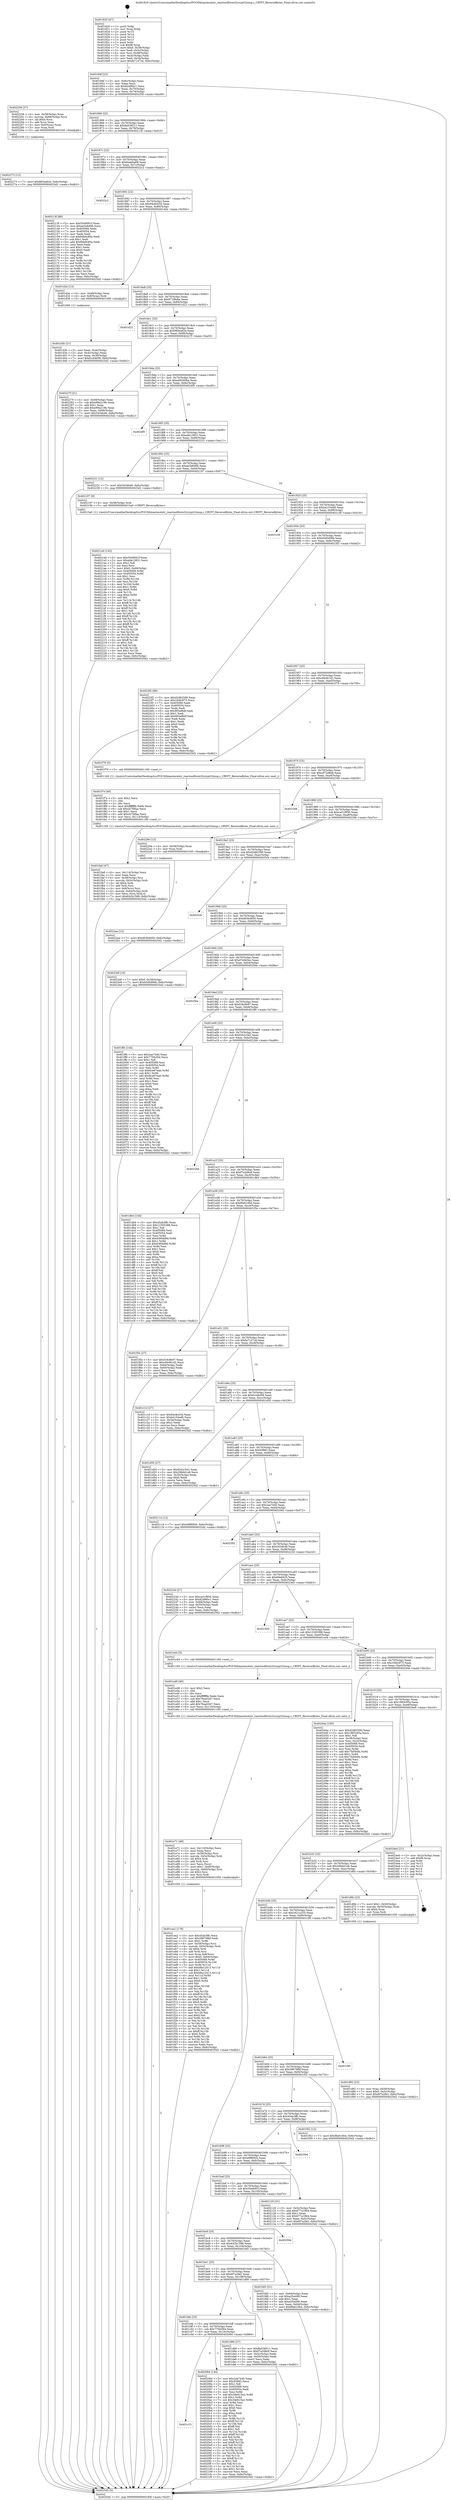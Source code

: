digraph "0x401820" {
  label = "0x401820 (/mnt/c/Users/mathe/Desktop/tcc/POCII/binaries/extr_reactosdllwin32crypt32msg.c_CRYPT_ReverseBytes_Final-ollvm.out::main(0))"
  labelloc = "t"
  node[shape=record]

  Entry [label="",width=0.3,height=0.3,shape=circle,fillcolor=black,style=filled]
  "0x40184f" [label="{
     0x40184f [23]\l
     | [instrs]\l
     &nbsp;&nbsp;0x40184f \<+3\>: mov -0x6c(%rbp),%eax\l
     &nbsp;&nbsp;0x401852 \<+2\>: mov %eax,%ecx\l
     &nbsp;&nbsp;0x401854 \<+6\>: sub $0x824f60c1,%ecx\l
     &nbsp;&nbsp;0x40185a \<+3\>: mov %eax,-0x70(%rbp)\l
     &nbsp;&nbsp;0x40185d \<+3\>: mov %ecx,-0x74(%rbp)\l
     &nbsp;&nbsp;0x401860 \<+6\>: je 0000000000402258 \<main+0xa38\>\l
  }"]
  "0x402258" [label="{
     0x402258 [27]\l
     | [instrs]\l
     &nbsp;&nbsp;0x402258 \<+4\>: mov -0x58(%rbp),%rax\l
     &nbsp;&nbsp;0x40225c \<+4\>: movslq -0x68(%rbp),%rcx\l
     &nbsp;&nbsp;0x402260 \<+4\>: shl $0x4,%rcx\l
     &nbsp;&nbsp;0x402264 \<+3\>: add %rcx,%rax\l
     &nbsp;&nbsp;0x402267 \<+4\>: mov 0x8(%rax),%rax\l
     &nbsp;&nbsp;0x40226b \<+3\>: mov %rax,%rdi\l
     &nbsp;&nbsp;0x40226e \<+5\>: call 0000000000401030 \<free@plt\>\l
     | [calls]\l
     &nbsp;&nbsp;0x401030 \{1\} (unknown)\l
  }"]
  "0x401866" [label="{
     0x401866 [22]\l
     | [instrs]\l
     &nbsp;&nbsp;0x401866 \<+5\>: jmp 000000000040186b \<main+0x4b\>\l
     &nbsp;&nbsp;0x40186b \<+3\>: mov -0x70(%rbp),%eax\l
     &nbsp;&nbsp;0x40186e \<+5\>: sub $0x8a538511,%eax\l
     &nbsp;&nbsp;0x401873 \<+3\>: mov %eax,-0x78(%rbp)\l
     &nbsp;&nbsp;0x401876 \<+6\>: je 000000000040213f \<main+0x91f\>\l
  }"]
  Exit [label="",width=0.3,height=0.3,shape=circle,fillcolor=black,style=filled,peripheries=2]
  "0x40213f" [label="{
     0x40213f [88]\l
     | [instrs]\l
     &nbsp;&nbsp;0x40213f \<+5\>: mov $0x55e8091f,%eax\l
     &nbsp;&nbsp;0x402144 \<+5\>: mov $0xae3e8466,%ecx\l
     &nbsp;&nbsp;0x402149 \<+7\>: mov 0x405068,%edx\l
     &nbsp;&nbsp;0x402150 \<+7\>: mov 0x405054,%esi\l
     &nbsp;&nbsp;0x402157 \<+2\>: mov %edx,%edi\l
     &nbsp;&nbsp;0x402159 \<+6\>: sub $0x84b9c80a,%edi\l
     &nbsp;&nbsp;0x40215f \<+3\>: sub $0x1,%edi\l
     &nbsp;&nbsp;0x402162 \<+6\>: add $0x84b9c80a,%edi\l
     &nbsp;&nbsp;0x402168 \<+3\>: imul %edi,%edx\l
     &nbsp;&nbsp;0x40216b \<+3\>: and $0x1,%edx\l
     &nbsp;&nbsp;0x40216e \<+3\>: cmp $0x0,%edx\l
     &nbsp;&nbsp;0x402171 \<+4\>: sete %r8b\l
     &nbsp;&nbsp;0x402175 \<+3\>: cmp $0xa,%esi\l
     &nbsp;&nbsp;0x402178 \<+4\>: setl %r9b\l
     &nbsp;&nbsp;0x40217c \<+3\>: mov %r8b,%r10b\l
     &nbsp;&nbsp;0x40217f \<+3\>: and %r9b,%r10b\l
     &nbsp;&nbsp;0x402182 \<+3\>: xor %r9b,%r8b\l
     &nbsp;&nbsp;0x402185 \<+3\>: or %r8b,%r10b\l
     &nbsp;&nbsp;0x402188 \<+4\>: test $0x1,%r10b\l
     &nbsp;&nbsp;0x40218c \<+3\>: cmovne %ecx,%eax\l
     &nbsp;&nbsp;0x40218f \<+3\>: mov %eax,-0x6c(%rbp)\l
     &nbsp;&nbsp;0x402192 \<+5\>: jmp 00000000004025d2 \<main+0xdb2\>\l
  }"]
  "0x40187c" [label="{
     0x40187c [22]\l
     | [instrs]\l
     &nbsp;&nbsp;0x40187c \<+5\>: jmp 0000000000401881 \<main+0x61\>\l
     &nbsp;&nbsp;0x401881 \<+3\>: mov -0x70(%rbp),%eax\l
     &nbsp;&nbsp;0x401884 \<+5\>: sub $0x8aabba68,%eax\l
     &nbsp;&nbsp;0x401889 \<+3\>: mov %eax,-0x7c(%rbp)\l
     &nbsp;&nbsp;0x40188c \<+6\>: je 00000000004022c2 \<main+0xaa2\>\l
  }"]
  "0x4022aa" [label="{
     0x4022aa [12]\l
     | [instrs]\l
     &nbsp;&nbsp;0x4022aa \<+7\>: movl $0xd63b4650,-0x6c(%rbp)\l
     &nbsp;&nbsp;0x4022b1 \<+5\>: jmp 00000000004025d2 \<main+0xdb2\>\l
  }"]
  "0x4022c2" [label="{
     0x4022c2\l
  }", style=dashed]
  "0x401892" [label="{
     0x401892 [22]\l
     | [instrs]\l
     &nbsp;&nbsp;0x401892 \<+5\>: jmp 0000000000401897 \<main+0x77\>\l
     &nbsp;&nbsp;0x401897 \<+3\>: mov -0x70(%rbp),%eax\l
     &nbsp;&nbsp;0x40189a \<+5\>: sub $0x94c8c034,%eax\l
     &nbsp;&nbsp;0x40189f \<+3\>: mov %eax,-0x80(%rbp)\l
     &nbsp;&nbsp;0x4018a2 \<+6\>: je 0000000000401d2e \<main+0x50e\>\l
  }"]
  "0x402273" [label="{
     0x402273 [12]\l
     | [instrs]\l
     &nbsp;&nbsp;0x402273 \<+7\>: movl $0x983ea62e,-0x6c(%rbp)\l
     &nbsp;&nbsp;0x40227a \<+5\>: jmp 00000000004025d2 \<main+0xdb2\>\l
  }"]
  "0x401d2e" [label="{
     0x401d2e [13]\l
     | [instrs]\l
     &nbsp;&nbsp;0x401d2e \<+4\>: mov -0x48(%rbp),%rax\l
     &nbsp;&nbsp;0x401d32 \<+4\>: mov 0x8(%rax),%rdi\l
     &nbsp;&nbsp;0x401d36 \<+5\>: call 0000000000401060 \<atoi@plt\>\l
     | [calls]\l
     &nbsp;&nbsp;0x401060 \{1\} (unknown)\l
  }"]
  "0x4018a8" [label="{
     0x4018a8 [25]\l
     | [instrs]\l
     &nbsp;&nbsp;0x4018a8 \<+5\>: jmp 00000000004018ad \<main+0x8d\>\l
     &nbsp;&nbsp;0x4018ad \<+3\>: mov -0x70(%rbp),%eax\l
     &nbsp;&nbsp;0x4018b0 \<+5\>: sub $0x971f8eba,%eax\l
     &nbsp;&nbsp;0x4018b5 \<+6\>: mov %eax,-0x84(%rbp)\l
     &nbsp;&nbsp;0x4018bb \<+6\>: je 0000000000401d22 \<main+0x502\>\l
  }"]
  "0x4021a0" [label="{
     0x4021a0 [145]\l
     | [instrs]\l
     &nbsp;&nbsp;0x4021a0 \<+5\>: mov $0x55e8091f,%eax\l
     &nbsp;&nbsp;0x4021a5 \<+5\>: mov $0xa9a13831,%ecx\l
     &nbsp;&nbsp;0x4021aa \<+2\>: mov $0x1,%dl\l
     &nbsp;&nbsp;0x4021ac \<+2\>: xor %esi,%esi\l
     &nbsp;&nbsp;0x4021ae \<+7\>: movl $0x0,-0x68(%rbp)\l
     &nbsp;&nbsp;0x4021b5 \<+8\>: mov 0x405068,%r8d\l
     &nbsp;&nbsp;0x4021bd \<+8\>: mov 0x405054,%r9d\l
     &nbsp;&nbsp;0x4021c5 \<+3\>: sub $0x1,%esi\l
     &nbsp;&nbsp;0x4021c8 \<+3\>: mov %r8d,%r10d\l
     &nbsp;&nbsp;0x4021cb \<+3\>: add %esi,%r10d\l
     &nbsp;&nbsp;0x4021ce \<+4\>: imul %r10d,%r8d\l
     &nbsp;&nbsp;0x4021d2 \<+4\>: and $0x1,%r8d\l
     &nbsp;&nbsp;0x4021d6 \<+4\>: cmp $0x0,%r8d\l
     &nbsp;&nbsp;0x4021da \<+4\>: sete %r11b\l
     &nbsp;&nbsp;0x4021de \<+4\>: cmp $0xa,%r9d\l
     &nbsp;&nbsp;0x4021e2 \<+3\>: setl %bl\l
     &nbsp;&nbsp;0x4021e5 \<+3\>: mov %r11b,%r14b\l
     &nbsp;&nbsp;0x4021e8 \<+4\>: xor $0xff,%r14b\l
     &nbsp;&nbsp;0x4021ec \<+3\>: mov %bl,%r15b\l
     &nbsp;&nbsp;0x4021ef \<+4\>: xor $0xff,%r15b\l
     &nbsp;&nbsp;0x4021f3 \<+3\>: xor $0x1,%dl\l
     &nbsp;&nbsp;0x4021f6 \<+3\>: mov %r14b,%r12b\l
     &nbsp;&nbsp;0x4021f9 \<+4\>: and $0xff,%r12b\l
     &nbsp;&nbsp;0x4021fd \<+3\>: and %dl,%r11b\l
     &nbsp;&nbsp;0x402200 \<+3\>: mov %r15b,%r13b\l
     &nbsp;&nbsp;0x402203 \<+4\>: and $0xff,%r13b\l
     &nbsp;&nbsp;0x402207 \<+2\>: and %dl,%bl\l
     &nbsp;&nbsp;0x402209 \<+3\>: or %r11b,%r12b\l
     &nbsp;&nbsp;0x40220c \<+3\>: or %bl,%r13b\l
     &nbsp;&nbsp;0x40220f \<+3\>: xor %r13b,%r12b\l
     &nbsp;&nbsp;0x402212 \<+3\>: or %r15b,%r14b\l
     &nbsp;&nbsp;0x402215 \<+4\>: xor $0xff,%r14b\l
     &nbsp;&nbsp;0x402219 \<+3\>: or $0x1,%dl\l
     &nbsp;&nbsp;0x40221c \<+3\>: and %dl,%r14b\l
     &nbsp;&nbsp;0x40221f \<+3\>: or %r14b,%r12b\l
     &nbsp;&nbsp;0x402222 \<+4\>: test $0x1,%r12b\l
     &nbsp;&nbsp;0x402226 \<+3\>: cmovne %ecx,%eax\l
     &nbsp;&nbsp;0x402229 \<+3\>: mov %eax,-0x6c(%rbp)\l
     &nbsp;&nbsp;0x40222c \<+5\>: jmp 00000000004025d2 \<main+0xdb2\>\l
  }"]
  "0x401d22" [label="{
     0x401d22\l
  }", style=dashed]
  "0x4018c1" [label="{
     0x4018c1 [25]\l
     | [instrs]\l
     &nbsp;&nbsp;0x4018c1 \<+5\>: jmp 00000000004018c6 \<main+0xa6\>\l
     &nbsp;&nbsp;0x4018c6 \<+3\>: mov -0x70(%rbp),%eax\l
     &nbsp;&nbsp;0x4018c9 \<+5\>: sub $0x983ea62e,%eax\l
     &nbsp;&nbsp;0x4018ce \<+6\>: mov %eax,-0x88(%rbp)\l
     &nbsp;&nbsp;0x4018d4 \<+6\>: je 000000000040227f \<main+0xa5f\>\l
  }"]
  "0x401c13" [label="{
     0x401c13\l
  }", style=dashed]
  "0x40227f" [label="{
     0x40227f [31]\l
     | [instrs]\l
     &nbsp;&nbsp;0x40227f \<+3\>: mov -0x68(%rbp),%eax\l
     &nbsp;&nbsp;0x402282 \<+5\>: sub $0xe99a219b,%eax\l
     &nbsp;&nbsp;0x402287 \<+3\>: add $0x1,%eax\l
     &nbsp;&nbsp;0x40228a \<+5\>: add $0xe99a219b,%eax\l
     &nbsp;&nbsp;0x40228f \<+3\>: mov %eax,-0x68(%rbp)\l
     &nbsp;&nbsp;0x402292 \<+7\>: movl $0x5434b46,-0x6c(%rbp)\l
     &nbsp;&nbsp;0x402299 \<+5\>: jmp 00000000004025d2 \<main+0xdb2\>\l
  }"]
  "0x4018da" [label="{
     0x4018da [25]\l
     | [instrs]\l
     &nbsp;&nbsp;0x4018da \<+5\>: jmp 00000000004018df \<main+0xbf\>\l
     &nbsp;&nbsp;0x4018df \<+3\>: mov -0x70(%rbp),%eax\l
     &nbsp;&nbsp;0x4018e2 \<+5\>: sub $0xa69260ba,%eax\l
     &nbsp;&nbsp;0x4018e7 \<+6\>: mov %eax,-0x8c(%rbp)\l
     &nbsp;&nbsp;0x4018ed \<+6\>: je 00000000004024f5 \<main+0xcd5\>\l
  }"]
  "0x402084" [label="{
     0x402084 [144]\l
     | [instrs]\l
     &nbsp;&nbsp;0x402084 \<+5\>: mov $0x2ae7440,%eax\l
     &nbsp;&nbsp;0x402089 \<+5\>: mov $0x93883,%ecx\l
     &nbsp;&nbsp;0x40208e \<+2\>: mov $0x1,%dl\l
     &nbsp;&nbsp;0x402090 \<+7\>: mov 0x405068,%esi\l
     &nbsp;&nbsp;0x402097 \<+7\>: mov 0x405054,%edi\l
     &nbsp;&nbsp;0x40209e \<+3\>: mov %esi,%r8d\l
     &nbsp;&nbsp;0x4020a1 \<+7\>: add $0x34e615a2,%r8d\l
     &nbsp;&nbsp;0x4020a8 \<+4\>: sub $0x1,%r8d\l
     &nbsp;&nbsp;0x4020ac \<+7\>: sub $0x34e615a2,%r8d\l
     &nbsp;&nbsp;0x4020b3 \<+4\>: imul %r8d,%esi\l
     &nbsp;&nbsp;0x4020b7 \<+3\>: and $0x1,%esi\l
     &nbsp;&nbsp;0x4020ba \<+3\>: cmp $0x0,%esi\l
     &nbsp;&nbsp;0x4020bd \<+4\>: sete %r9b\l
     &nbsp;&nbsp;0x4020c1 \<+3\>: cmp $0xa,%edi\l
     &nbsp;&nbsp;0x4020c4 \<+4\>: setl %r10b\l
     &nbsp;&nbsp;0x4020c8 \<+3\>: mov %r9b,%r11b\l
     &nbsp;&nbsp;0x4020cb \<+4\>: xor $0xff,%r11b\l
     &nbsp;&nbsp;0x4020cf \<+3\>: mov %r10b,%bl\l
     &nbsp;&nbsp;0x4020d2 \<+3\>: xor $0xff,%bl\l
     &nbsp;&nbsp;0x4020d5 \<+3\>: xor $0x1,%dl\l
     &nbsp;&nbsp;0x4020d8 \<+3\>: mov %r11b,%r14b\l
     &nbsp;&nbsp;0x4020db \<+4\>: and $0xff,%r14b\l
     &nbsp;&nbsp;0x4020df \<+3\>: and %dl,%r9b\l
     &nbsp;&nbsp;0x4020e2 \<+3\>: mov %bl,%r15b\l
     &nbsp;&nbsp;0x4020e5 \<+4\>: and $0xff,%r15b\l
     &nbsp;&nbsp;0x4020e9 \<+3\>: and %dl,%r10b\l
     &nbsp;&nbsp;0x4020ec \<+3\>: or %r9b,%r14b\l
     &nbsp;&nbsp;0x4020ef \<+3\>: or %r10b,%r15b\l
     &nbsp;&nbsp;0x4020f2 \<+3\>: xor %r15b,%r14b\l
     &nbsp;&nbsp;0x4020f5 \<+3\>: or %bl,%r11b\l
     &nbsp;&nbsp;0x4020f8 \<+4\>: xor $0xff,%r11b\l
     &nbsp;&nbsp;0x4020fc \<+3\>: or $0x1,%dl\l
     &nbsp;&nbsp;0x4020ff \<+3\>: and %dl,%r11b\l
     &nbsp;&nbsp;0x402102 \<+3\>: or %r11b,%r14b\l
     &nbsp;&nbsp;0x402105 \<+4\>: test $0x1,%r14b\l
     &nbsp;&nbsp;0x402109 \<+3\>: cmovne %ecx,%eax\l
     &nbsp;&nbsp;0x40210c \<+3\>: mov %eax,-0x6c(%rbp)\l
     &nbsp;&nbsp;0x40210f \<+5\>: jmp 00000000004025d2 \<main+0xdb2\>\l
  }"]
  "0x4024f5" [label="{
     0x4024f5\l
  }", style=dashed]
  "0x4018f3" [label="{
     0x4018f3 [25]\l
     | [instrs]\l
     &nbsp;&nbsp;0x4018f3 \<+5\>: jmp 00000000004018f8 \<main+0xd8\>\l
     &nbsp;&nbsp;0x4018f8 \<+3\>: mov -0x70(%rbp),%eax\l
     &nbsp;&nbsp;0x4018fb \<+5\>: sub $0xa9a13831,%eax\l
     &nbsp;&nbsp;0x401900 \<+6\>: mov %eax,-0x90(%rbp)\l
     &nbsp;&nbsp;0x401906 \<+6\>: je 0000000000402231 \<main+0xa11\>\l
  }"]
  "0x401fa6" [label="{
     0x401fa6 [47]\l
     | [instrs]\l
     &nbsp;&nbsp;0x401fa6 \<+6\>: mov -0x114(%rbp),%ecx\l
     &nbsp;&nbsp;0x401fac \<+3\>: imul %eax,%ecx\l
     &nbsp;&nbsp;0x401faf \<+4\>: mov -0x58(%rbp),%rsi\l
     &nbsp;&nbsp;0x401fb3 \<+4\>: movslq -0x5c(%rbp),%rdi\l
     &nbsp;&nbsp;0x401fb7 \<+4\>: shl $0x4,%rdi\l
     &nbsp;&nbsp;0x401fbb \<+3\>: add %rdi,%rsi\l
     &nbsp;&nbsp;0x401fbe \<+4\>: mov 0x8(%rsi),%rsi\l
     &nbsp;&nbsp;0x401fc2 \<+4\>: movslq -0x64(%rbp),%rdi\l
     &nbsp;&nbsp;0x401fc6 \<+3\>: mov %ecx,(%rsi,%rdi,4)\l
     &nbsp;&nbsp;0x401fc9 \<+7\>: movl $0x642b1588,-0x6c(%rbp)\l
     &nbsp;&nbsp;0x401fd0 \<+5\>: jmp 00000000004025d2 \<main+0xdb2\>\l
  }"]
  "0x402231" [label="{
     0x402231 [12]\l
     | [instrs]\l
     &nbsp;&nbsp;0x402231 \<+7\>: movl $0x5434b46,-0x6c(%rbp)\l
     &nbsp;&nbsp;0x402238 \<+5\>: jmp 00000000004025d2 \<main+0xdb2\>\l
  }"]
  "0x40190c" [label="{
     0x40190c [25]\l
     | [instrs]\l
     &nbsp;&nbsp;0x40190c \<+5\>: jmp 0000000000401911 \<main+0xf1\>\l
     &nbsp;&nbsp;0x401911 \<+3\>: mov -0x70(%rbp),%eax\l
     &nbsp;&nbsp;0x401914 \<+5\>: sub $0xae3e8466,%eax\l
     &nbsp;&nbsp;0x401919 \<+6\>: mov %eax,-0x94(%rbp)\l
     &nbsp;&nbsp;0x40191f \<+6\>: je 0000000000402197 \<main+0x977\>\l
  }"]
  "0x401f7e" [label="{
     0x401f7e [40]\l
     | [instrs]\l
     &nbsp;&nbsp;0x401f7e \<+5\>: mov $0x2,%ecx\l
     &nbsp;&nbsp;0x401f83 \<+1\>: cltd\l
     &nbsp;&nbsp;0x401f84 \<+2\>: idiv %ecx\l
     &nbsp;&nbsp;0x401f86 \<+6\>: imul $0xfffffffe,%edx,%ecx\l
     &nbsp;&nbsp;0x401f8c \<+6\>: sub $0xcb7fdfaa,%ecx\l
     &nbsp;&nbsp;0x401f92 \<+3\>: add $0x1,%ecx\l
     &nbsp;&nbsp;0x401f95 \<+6\>: add $0xcb7fdfaa,%ecx\l
     &nbsp;&nbsp;0x401f9b \<+6\>: mov %ecx,-0x114(%rbp)\l
     &nbsp;&nbsp;0x401fa1 \<+5\>: call 0000000000401160 \<next_i\>\l
     | [calls]\l
     &nbsp;&nbsp;0x401160 \{1\} (/mnt/c/Users/mathe/Desktop/tcc/POCII/binaries/extr_reactosdllwin32crypt32msg.c_CRYPT_ReverseBytes_Final-ollvm.out::next_i)\l
  }"]
  "0x402197" [label="{
     0x402197 [9]\l
     | [instrs]\l
     &nbsp;&nbsp;0x402197 \<+4\>: mov -0x58(%rbp),%rdi\l
     &nbsp;&nbsp;0x40219b \<+5\>: call 00000000004015a0 \<CRYPT_ReverseBytes\>\l
     | [calls]\l
     &nbsp;&nbsp;0x4015a0 \{1\} (/mnt/c/Users/mathe/Desktop/tcc/POCII/binaries/extr_reactosdllwin32crypt32msg.c_CRYPT_ReverseBytes_Final-ollvm.out::CRYPT_ReverseBytes)\l
  }"]
  "0x401925" [label="{
     0x401925 [25]\l
     | [instrs]\l
     &nbsp;&nbsp;0x401925 \<+5\>: jmp 000000000040192a \<main+0x10a\>\l
     &nbsp;&nbsp;0x40192a \<+3\>: mov -0x70(%rbp),%eax\l
     &nbsp;&nbsp;0x40192d \<+5\>: sub $0xb4153ed0,%eax\l
     &nbsp;&nbsp;0x401932 \<+6\>: mov %eax,-0x98(%rbp)\l
     &nbsp;&nbsp;0x401938 \<+6\>: je 0000000000401c38 \<main+0x418\>\l
  }"]
  "0x401ea2" [label="{
     0x401ea2 [176]\l
     | [instrs]\l
     &nbsp;&nbsp;0x401ea2 \<+5\>: mov $0x45ab3ffc,%ecx\l
     &nbsp;&nbsp;0x401ea7 \<+5\>: mov $0x39679fbf,%edx\l
     &nbsp;&nbsp;0x401eac \<+3\>: mov $0x1,%r8b\l
     &nbsp;&nbsp;0x401eaf \<+4\>: mov -0x58(%rbp),%rsi\l
     &nbsp;&nbsp;0x401eb3 \<+4\>: movslq -0x5c(%rbp),%rdi\l
     &nbsp;&nbsp;0x401eb7 \<+4\>: shl $0x4,%rdi\l
     &nbsp;&nbsp;0x401ebb \<+3\>: add %rdi,%rsi\l
     &nbsp;&nbsp;0x401ebe \<+4\>: mov %rax,0x8(%rsi)\l
     &nbsp;&nbsp;0x401ec2 \<+7\>: movl $0x0,-0x64(%rbp)\l
     &nbsp;&nbsp;0x401ec9 \<+8\>: mov 0x405068,%r9d\l
     &nbsp;&nbsp;0x401ed1 \<+8\>: mov 0x405054,%r10d\l
     &nbsp;&nbsp;0x401ed9 \<+3\>: mov %r9d,%r11d\l
     &nbsp;&nbsp;0x401edc \<+7\>: add $0xb8a12413,%r11d\l
     &nbsp;&nbsp;0x401ee3 \<+4\>: sub $0x1,%r11d\l
     &nbsp;&nbsp;0x401ee7 \<+7\>: sub $0xb8a12413,%r11d\l
     &nbsp;&nbsp;0x401eee \<+4\>: imul %r11d,%r9d\l
     &nbsp;&nbsp;0x401ef2 \<+4\>: and $0x1,%r9d\l
     &nbsp;&nbsp;0x401ef6 \<+4\>: cmp $0x0,%r9d\l
     &nbsp;&nbsp;0x401efa \<+3\>: sete %bl\l
     &nbsp;&nbsp;0x401efd \<+4\>: cmp $0xa,%r10d\l
     &nbsp;&nbsp;0x401f01 \<+4\>: setl %r14b\l
     &nbsp;&nbsp;0x401f05 \<+3\>: mov %bl,%r15b\l
     &nbsp;&nbsp;0x401f08 \<+4\>: xor $0xff,%r15b\l
     &nbsp;&nbsp;0x401f0c \<+3\>: mov %r14b,%r12b\l
     &nbsp;&nbsp;0x401f0f \<+4\>: xor $0xff,%r12b\l
     &nbsp;&nbsp;0x401f13 \<+4\>: xor $0x0,%r8b\l
     &nbsp;&nbsp;0x401f17 \<+3\>: mov %r15b,%r13b\l
     &nbsp;&nbsp;0x401f1a \<+4\>: and $0x0,%r13b\l
     &nbsp;&nbsp;0x401f1e \<+3\>: and %r8b,%bl\l
     &nbsp;&nbsp;0x401f21 \<+3\>: mov %r12b,%al\l
     &nbsp;&nbsp;0x401f24 \<+2\>: and $0x0,%al\l
     &nbsp;&nbsp;0x401f26 \<+3\>: and %r8b,%r14b\l
     &nbsp;&nbsp;0x401f29 \<+3\>: or %bl,%r13b\l
     &nbsp;&nbsp;0x401f2c \<+3\>: or %r14b,%al\l
     &nbsp;&nbsp;0x401f2f \<+3\>: xor %al,%r13b\l
     &nbsp;&nbsp;0x401f32 \<+3\>: or %r12b,%r15b\l
     &nbsp;&nbsp;0x401f35 \<+4\>: xor $0xff,%r15b\l
     &nbsp;&nbsp;0x401f39 \<+4\>: or $0x0,%r8b\l
     &nbsp;&nbsp;0x401f3d \<+3\>: and %r8b,%r15b\l
     &nbsp;&nbsp;0x401f40 \<+3\>: or %r15b,%r13b\l
     &nbsp;&nbsp;0x401f43 \<+4\>: test $0x1,%r13b\l
     &nbsp;&nbsp;0x401f47 \<+3\>: cmovne %edx,%ecx\l
     &nbsp;&nbsp;0x401f4a \<+3\>: mov %ecx,-0x6c(%rbp)\l
     &nbsp;&nbsp;0x401f4d \<+5\>: jmp 00000000004025d2 \<main+0xdb2\>\l
  }"]
  "0x401c38" [label="{
     0x401c38\l
  }", style=dashed]
  "0x40193e" [label="{
     0x40193e [25]\l
     | [instrs]\l
     &nbsp;&nbsp;0x40193e \<+5\>: jmp 0000000000401943 \<main+0x123\>\l
     &nbsp;&nbsp;0x401943 \<+3\>: mov -0x70(%rbp),%eax\l
     &nbsp;&nbsp;0x401946 \<+5\>: sub $0xb5d5d08b,%eax\l
     &nbsp;&nbsp;0x40194b \<+6\>: mov %eax,-0x9c(%rbp)\l
     &nbsp;&nbsp;0x401951 \<+6\>: je 00000000004023f2 \<main+0xbd2\>\l
  }"]
  "0x401e71" [label="{
     0x401e71 [49]\l
     | [instrs]\l
     &nbsp;&nbsp;0x401e71 \<+6\>: mov -0x110(%rbp),%ecx\l
     &nbsp;&nbsp;0x401e77 \<+3\>: imul %eax,%ecx\l
     &nbsp;&nbsp;0x401e7a \<+4\>: mov -0x58(%rbp),%rsi\l
     &nbsp;&nbsp;0x401e7e \<+4\>: movslq -0x5c(%rbp),%rdi\l
     &nbsp;&nbsp;0x401e82 \<+4\>: shl $0x4,%rdi\l
     &nbsp;&nbsp;0x401e86 \<+3\>: add %rdi,%rsi\l
     &nbsp;&nbsp;0x401e89 \<+2\>: mov %ecx,(%rsi)\l
     &nbsp;&nbsp;0x401e8b \<+7\>: movl $0x1,-0x60(%rbp)\l
     &nbsp;&nbsp;0x401e92 \<+4\>: movslq -0x60(%rbp),%rsi\l
     &nbsp;&nbsp;0x401e96 \<+4\>: shl $0x2,%rsi\l
     &nbsp;&nbsp;0x401e9a \<+3\>: mov %rsi,%rdi\l
     &nbsp;&nbsp;0x401e9d \<+5\>: call 0000000000401050 \<malloc@plt\>\l
     | [calls]\l
     &nbsp;&nbsp;0x401050 \{1\} (unknown)\l
  }"]
  "0x4023f2" [label="{
     0x4023f2 [88]\l
     | [instrs]\l
     &nbsp;&nbsp;0x4023f2 \<+5\>: mov $0xd2d82590,%eax\l
     &nbsp;&nbsp;0x4023f7 \<+5\>: mov $0x164b3f75,%ecx\l
     &nbsp;&nbsp;0x4023fc \<+7\>: mov 0x405068,%edx\l
     &nbsp;&nbsp;0x402403 \<+7\>: mov 0x405054,%esi\l
     &nbsp;&nbsp;0x40240a \<+2\>: mov %edx,%edi\l
     &nbsp;&nbsp;0x40240c \<+6\>: sub $0x993af6df,%edi\l
     &nbsp;&nbsp;0x402412 \<+3\>: sub $0x1,%edi\l
     &nbsp;&nbsp;0x402415 \<+6\>: add $0x993af6df,%edi\l
     &nbsp;&nbsp;0x40241b \<+3\>: imul %edi,%edx\l
     &nbsp;&nbsp;0x40241e \<+3\>: and $0x1,%edx\l
     &nbsp;&nbsp;0x402421 \<+3\>: cmp $0x0,%edx\l
     &nbsp;&nbsp;0x402424 \<+4\>: sete %r8b\l
     &nbsp;&nbsp;0x402428 \<+3\>: cmp $0xa,%esi\l
     &nbsp;&nbsp;0x40242b \<+4\>: setl %r9b\l
     &nbsp;&nbsp;0x40242f \<+3\>: mov %r8b,%r10b\l
     &nbsp;&nbsp;0x402432 \<+3\>: and %r9b,%r10b\l
     &nbsp;&nbsp;0x402435 \<+3\>: xor %r9b,%r8b\l
     &nbsp;&nbsp;0x402438 \<+3\>: or %r8b,%r10b\l
     &nbsp;&nbsp;0x40243b \<+4\>: test $0x1,%r10b\l
     &nbsp;&nbsp;0x40243f \<+3\>: cmovne %ecx,%eax\l
     &nbsp;&nbsp;0x402442 \<+3\>: mov %eax,-0x6c(%rbp)\l
     &nbsp;&nbsp;0x402445 \<+5\>: jmp 00000000004025d2 \<main+0xdb2\>\l
  }"]
  "0x401957" [label="{
     0x401957 [25]\l
     | [instrs]\l
     &nbsp;&nbsp;0x401957 \<+5\>: jmp 000000000040195c \<main+0x13c\>\l
     &nbsp;&nbsp;0x40195c \<+3\>: mov -0x70(%rbp),%eax\l
     &nbsp;&nbsp;0x40195f \<+5\>: sub $0xc84461d2,%eax\l
     &nbsp;&nbsp;0x401964 \<+6\>: mov %eax,-0xa0(%rbp)\l
     &nbsp;&nbsp;0x40196a \<+6\>: je 0000000000401f79 \<main+0x759\>\l
  }"]
  "0x401e49" [label="{
     0x401e49 [40]\l
     | [instrs]\l
     &nbsp;&nbsp;0x401e49 \<+5\>: mov $0x2,%ecx\l
     &nbsp;&nbsp;0x401e4e \<+1\>: cltd\l
     &nbsp;&nbsp;0x401e4f \<+2\>: idiv %ecx\l
     &nbsp;&nbsp;0x401e51 \<+6\>: imul $0xfffffffe,%edx,%ecx\l
     &nbsp;&nbsp;0x401e57 \<+6\>: sub $0x76ea03d7,%ecx\l
     &nbsp;&nbsp;0x401e5d \<+3\>: add $0x1,%ecx\l
     &nbsp;&nbsp;0x401e60 \<+6\>: add $0x76ea03d7,%ecx\l
     &nbsp;&nbsp;0x401e66 \<+6\>: mov %ecx,-0x110(%rbp)\l
     &nbsp;&nbsp;0x401e6c \<+5\>: call 0000000000401160 \<next_i\>\l
     | [calls]\l
     &nbsp;&nbsp;0x401160 \{1\} (/mnt/c/Users/mathe/Desktop/tcc/POCII/binaries/extr_reactosdllwin32crypt32msg.c_CRYPT_ReverseBytes_Final-ollvm.out::next_i)\l
  }"]
  "0x401f79" [label="{
     0x401f79 [5]\l
     | [instrs]\l
     &nbsp;&nbsp;0x401f79 \<+5\>: call 0000000000401160 \<next_i\>\l
     | [calls]\l
     &nbsp;&nbsp;0x401160 \{1\} (/mnt/c/Users/mathe/Desktop/tcc/POCII/binaries/extr_reactosdllwin32crypt32msg.c_CRYPT_ReverseBytes_Final-ollvm.out::next_i)\l
  }"]
  "0x401970" [label="{
     0x401970 [25]\l
     | [instrs]\l
     &nbsp;&nbsp;0x401970 \<+5\>: jmp 0000000000401975 \<main+0x155\>\l
     &nbsp;&nbsp;0x401975 \<+3\>: mov -0x70(%rbp),%eax\l
     &nbsp;&nbsp;0x401978 \<+5\>: sub $0xc872d8a8,%eax\l
     &nbsp;&nbsp;0x40197d \<+6\>: mov %eax,-0xa4(%rbp)\l
     &nbsp;&nbsp;0x401983 \<+6\>: je 0000000000402348 \<main+0xb28\>\l
  }"]
  "0x401bfa" [label="{
     0x401bfa [25]\l
     | [instrs]\l
     &nbsp;&nbsp;0x401bfa \<+5\>: jmp 0000000000401bff \<main+0x3df\>\l
     &nbsp;&nbsp;0x401bff \<+3\>: mov -0x70(%rbp),%eax\l
     &nbsp;&nbsp;0x401c02 \<+5\>: sub $0x7756cf44,%eax\l
     &nbsp;&nbsp;0x401c07 \<+6\>: mov %eax,-0x10c(%rbp)\l
     &nbsp;&nbsp;0x401c0d \<+6\>: je 0000000000402084 \<main+0x864\>\l
  }"]
  "0x402348" [label="{
     0x402348\l
  }", style=dashed]
  "0x401989" [label="{
     0x401989 [25]\l
     | [instrs]\l
     &nbsp;&nbsp;0x401989 \<+5\>: jmp 000000000040198e \<main+0x16e\>\l
     &nbsp;&nbsp;0x40198e \<+3\>: mov -0x70(%rbp),%eax\l
     &nbsp;&nbsp;0x401991 \<+5\>: sub $0xca31f856,%eax\l
     &nbsp;&nbsp;0x401996 \<+6\>: mov %eax,-0xa8(%rbp)\l
     &nbsp;&nbsp;0x40199c \<+6\>: je 000000000040229e \<main+0xa7e\>\l
  }"]
  "0x401d99" [label="{
     0x401d99 [27]\l
     | [instrs]\l
     &nbsp;&nbsp;0x401d99 \<+5\>: mov $0x8a538511,%eax\l
     &nbsp;&nbsp;0x401d9e \<+5\>: mov $0xf7a2d8c8,%ecx\l
     &nbsp;&nbsp;0x401da3 \<+3\>: mov -0x5c(%rbp),%edx\l
     &nbsp;&nbsp;0x401da6 \<+3\>: cmp -0x50(%rbp),%edx\l
     &nbsp;&nbsp;0x401da9 \<+3\>: cmovl %ecx,%eax\l
     &nbsp;&nbsp;0x401dac \<+3\>: mov %eax,-0x6c(%rbp)\l
     &nbsp;&nbsp;0x401daf \<+5\>: jmp 00000000004025d2 \<main+0xdb2\>\l
  }"]
  "0x40229e" [label="{
     0x40229e [12]\l
     | [instrs]\l
     &nbsp;&nbsp;0x40229e \<+4\>: mov -0x58(%rbp),%rax\l
     &nbsp;&nbsp;0x4022a2 \<+3\>: mov %rax,%rdi\l
     &nbsp;&nbsp;0x4022a5 \<+5\>: call 0000000000401030 \<free@plt\>\l
     | [calls]\l
     &nbsp;&nbsp;0x401030 \{1\} (unknown)\l
  }"]
  "0x4019a2" [label="{
     0x4019a2 [25]\l
     | [instrs]\l
     &nbsp;&nbsp;0x4019a2 \<+5\>: jmp 00000000004019a7 \<main+0x187\>\l
     &nbsp;&nbsp;0x4019a7 \<+3\>: mov -0x70(%rbp),%eax\l
     &nbsp;&nbsp;0x4019aa \<+5\>: sub $0xd2d82590,%eax\l
     &nbsp;&nbsp;0x4019af \<+6\>: mov %eax,-0xac(%rbp)\l
     &nbsp;&nbsp;0x4019b5 \<+6\>: je 00000000004025cb \<main+0xdab\>\l
  }"]
  "0x401be1" [label="{
     0x401be1 [25]\l
     | [instrs]\l
     &nbsp;&nbsp;0x401be1 \<+5\>: jmp 0000000000401be6 \<main+0x3c6\>\l
     &nbsp;&nbsp;0x401be6 \<+3\>: mov -0x70(%rbp),%eax\l
     &nbsp;&nbsp;0x401be9 \<+5\>: sub $0x6f7a2fe2,%eax\l
     &nbsp;&nbsp;0x401bee \<+6\>: mov %eax,-0x108(%rbp)\l
     &nbsp;&nbsp;0x401bf4 \<+6\>: je 0000000000401d99 \<main+0x579\>\l
  }"]
  "0x4025cb" [label="{
     0x4025cb\l
  }", style=dashed]
  "0x4019bb" [label="{
     0x4019bb [25]\l
     | [instrs]\l
     &nbsp;&nbsp;0x4019bb \<+5\>: jmp 00000000004019c0 \<main+0x1a0\>\l
     &nbsp;&nbsp;0x4019c0 \<+3\>: mov -0x70(%rbp),%eax\l
     &nbsp;&nbsp;0x4019c3 \<+5\>: sub $0xd63b4650,%eax\l
     &nbsp;&nbsp;0x4019c8 \<+6\>: mov %eax,-0xb0(%rbp)\l
     &nbsp;&nbsp;0x4019ce \<+6\>: je 00000000004023df \<main+0xbbf\>\l
  }"]
  "0x401fd5" [label="{
     0x401fd5 [31]\l
     | [instrs]\l
     &nbsp;&nbsp;0x401fd5 \<+3\>: mov -0x64(%rbp),%eax\l
     &nbsp;&nbsp;0x401fd8 \<+5\>: sub $0xa25a499,%eax\l
     &nbsp;&nbsp;0x401fdd \<+3\>: add $0x1,%eax\l
     &nbsp;&nbsp;0x401fe0 \<+5\>: add $0xa25a499,%eax\l
     &nbsp;&nbsp;0x401fe5 \<+3\>: mov %eax,-0x64(%rbp)\l
     &nbsp;&nbsp;0x401fe8 \<+7\>: movl $0xf8a610b4,-0x6c(%rbp)\l
     &nbsp;&nbsp;0x401fef \<+5\>: jmp 00000000004025d2 \<main+0xdb2\>\l
  }"]
  "0x4023df" [label="{
     0x4023df [19]\l
     | [instrs]\l
     &nbsp;&nbsp;0x4023df \<+7\>: movl $0x0,-0x38(%rbp)\l
     &nbsp;&nbsp;0x4023e6 \<+7\>: movl $0xb5d5d08b,-0x6c(%rbp)\l
     &nbsp;&nbsp;0x4023ed \<+5\>: jmp 00000000004025d2 \<main+0xdb2\>\l
  }"]
  "0x4019d4" [label="{
     0x4019d4 [25]\l
     | [instrs]\l
     &nbsp;&nbsp;0x4019d4 \<+5\>: jmp 00000000004019d9 \<main+0x1b9\>\l
     &nbsp;&nbsp;0x4019d9 \<+3\>: mov -0x70(%rbp),%eax\l
     &nbsp;&nbsp;0x4019dc \<+5\>: sub $0xd7e9d3ec,%eax\l
     &nbsp;&nbsp;0x4019e1 \<+6\>: mov %eax,-0xb4(%rbp)\l
     &nbsp;&nbsp;0x4019e7 \<+6\>: je 00000000004025ba \<main+0xd9a\>\l
  }"]
  "0x401bc8" [label="{
     0x401bc8 [25]\l
     | [instrs]\l
     &nbsp;&nbsp;0x401bc8 \<+5\>: jmp 0000000000401bcd \<main+0x3ad\>\l
     &nbsp;&nbsp;0x401bcd \<+3\>: mov -0x70(%rbp),%eax\l
     &nbsp;&nbsp;0x401bd0 \<+5\>: sub $0x642b1588,%eax\l
     &nbsp;&nbsp;0x401bd5 \<+6\>: mov %eax,-0x104(%rbp)\l
     &nbsp;&nbsp;0x401bdb \<+6\>: je 0000000000401fd5 \<main+0x7b5\>\l
  }"]
  "0x4025ba" [label="{
     0x4025ba\l
  }", style=dashed]
  "0x4019ed" [label="{
     0x4019ed [25]\l
     | [instrs]\l
     &nbsp;&nbsp;0x4019ed \<+5\>: jmp 00000000004019f2 \<main+0x1d2\>\l
     &nbsp;&nbsp;0x4019f2 \<+3\>: mov -0x70(%rbp),%eax\l
     &nbsp;&nbsp;0x4019f5 \<+5\>: sub $0xf18c8b97,%eax\l
     &nbsp;&nbsp;0x4019fa \<+6\>: mov %eax,-0xb8(%rbp)\l
     &nbsp;&nbsp;0x401a00 \<+6\>: je 0000000000401ff4 \<main+0x7d4\>\l
  }"]
  "0x40259e" [label="{
     0x40259e\l
  }", style=dashed]
  "0x401ff4" [label="{
     0x401ff4 [144]\l
     | [instrs]\l
     &nbsp;&nbsp;0x401ff4 \<+5\>: mov $0x2ae7440,%eax\l
     &nbsp;&nbsp;0x401ff9 \<+5\>: mov $0x7756cf44,%ecx\l
     &nbsp;&nbsp;0x401ffe \<+2\>: mov $0x1,%dl\l
     &nbsp;&nbsp;0x402000 \<+7\>: mov 0x405068,%esi\l
     &nbsp;&nbsp;0x402007 \<+7\>: mov 0x405054,%edi\l
     &nbsp;&nbsp;0x40200e \<+3\>: mov %esi,%r8d\l
     &nbsp;&nbsp;0x402011 \<+7\>: sub $0x6ce67eab,%r8d\l
     &nbsp;&nbsp;0x402018 \<+4\>: sub $0x1,%r8d\l
     &nbsp;&nbsp;0x40201c \<+7\>: add $0x6ce67eab,%r8d\l
     &nbsp;&nbsp;0x402023 \<+4\>: imul %r8d,%esi\l
     &nbsp;&nbsp;0x402027 \<+3\>: and $0x1,%esi\l
     &nbsp;&nbsp;0x40202a \<+3\>: cmp $0x0,%esi\l
     &nbsp;&nbsp;0x40202d \<+4\>: sete %r9b\l
     &nbsp;&nbsp;0x402031 \<+3\>: cmp $0xa,%edi\l
     &nbsp;&nbsp;0x402034 \<+4\>: setl %r10b\l
     &nbsp;&nbsp;0x402038 \<+3\>: mov %r9b,%r11b\l
     &nbsp;&nbsp;0x40203b \<+4\>: xor $0xff,%r11b\l
     &nbsp;&nbsp;0x40203f \<+3\>: mov %r10b,%bl\l
     &nbsp;&nbsp;0x402042 \<+3\>: xor $0xff,%bl\l
     &nbsp;&nbsp;0x402045 \<+3\>: xor $0x0,%dl\l
     &nbsp;&nbsp;0x402048 \<+3\>: mov %r11b,%r14b\l
     &nbsp;&nbsp;0x40204b \<+4\>: and $0x0,%r14b\l
     &nbsp;&nbsp;0x40204f \<+3\>: and %dl,%r9b\l
     &nbsp;&nbsp;0x402052 \<+3\>: mov %bl,%r15b\l
     &nbsp;&nbsp;0x402055 \<+4\>: and $0x0,%r15b\l
     &nbsp;&nbsp;0x402059 \<+3\>: and %dl,%r10b\l
     &nbsp;&nbsp;0x40205c \<+3\>: or %r9b,%r14b\l
     &nbsp;&nbsp;0x40205f \<+3\>: or %r10b,%r15b\l
     &nbsp;&nbsp;0x402062 \<+3\>: xor %r15b,%r14b\l
     &nbsp;&nbsp;0x402065 \<+3\>: or %bl,%r11b\l
     &nbsp;&nbsp;0x402068 \<+4\>: xor $0xff,%r11b\l
     &nbsp;&nbsp;0x40206c \<+3\>: or $0x0,%dl\l
     &nbsp;&nbsp;0x40206f \<+3\>: and %dl,%r11b\l
     &nbsp;&nbsp;0x402072 \<+3\>: or %r11b,%r14b\l
     &nbsp;&nbsp;0x402075 \<+4\>: test $0x1,%r14b\l
     &nbsp;&nbsp;0x402079 \<+3\>: cmovne %ecx,%eax\l
     &nbsp;&nbsp;0x40207c \<+3\>: mov %eax,-0x6c(%rbp)\l
     &nbsp;&nbsp;0x40207f \<+5\>: jmp 00000000004025d2 \<main+0xdb2\>\l
  }"]
  "0x401a06" [label="{
     0x401a06 [25]\l
     | [instrs]\l
     &nbsp;&nbsp;0x401a06 \<+5\>: jmp 0000000000401a0b \<main+0x1eb\>\l
     &nbsp;&nbsp;0x401a0b \<+3\>: mov -0x70(%rbp),%eax\l
     &nbsp;&nbsp;0x401a0e \<+5\>: sub $0xf242c542,%eax\l
     &nbsp;&nbsp;0x401a13 \<+6\>: mov %eax,-0xbc(%rbp)\l
     &nbsp;&nbsp;0x401a19 \<+6\>: je 00000000004022b6 \<main+0xa96\>\l
  }"]
  "0x401baf" [label="{
     0x401baf [25]\l
     | [instrs]\l
     &nbsp;&nbsp;0x401baf \<+5\>: jmp 0000000000401bb4 \<main+0x394\>\l
     &nbsp;&nbsp;0x401bb4 \<+3\>: mov -0x70(%rbp),%eax\l
     &nbsp;&nbsp;0x401bb7 \<+5\>: sub $0x55e8091f,%eax\l
     &nbsp;&nbsp;0x401bbc \<+6\>: mov %eax,-0x100(%rbp)\l
     &nbsp;&nbsp;0x401bc2 \<+6\>: je 000000000040259e \<main+0xd7e\>\l
  }"]
  "0x4022b6" [label="{
     0x4022b6\l
  }", style=dashed]
  "0x401a1f" [label="{
     0x401a1f [25]\l
     | [instrs]\l
     &nbsp;&nbsp;0x401a1f \<+5\>: jmp 0000000000401a24 \<main+0x204\>\l
     &nbsp;&nbsp;0x401a24 \<+3\>: mov -0x70(%rbp),%eax\l
     &nbsp;&nbsp;0x401a27 \<+5\>: sub $0xf7a2d8c8,%eax\l
     &nbsp;&nbsp;0x401a2c \<+6\>: mov %eax,-0xc0(%rbp)\l
     &nbsp;&nbsp;0x401a32 \<+6\>: je 0000000000401db4 \<main+0x594\>\l
  }"]
  "0x402120" [label="{
     0x402120 [31]\l
     | [instrs]\l
     &nbsp;&nbsp;0x402120 \<+3\>: mov -0x5c(%rbp),%eax\l
     &nbsp;&nbsp;0x402123 \<+5\>: add $0x677a1964,%eax\l
     &nbsp;&nbsp;0x402128 \<+3\>: add $0x1,%eax\l
     &nbsp;&nbsp;0x40212b \<+5\>: sub $0x677a1964,%eax\l
     &nbsp;&nbsp;0x402130 \<+3\>: mov %eax,-0x5c(%rbp)\l
     &nbsp;&nbsp;0x402133 \<+7\>: movl $0x6f7a2fe2,-0x6c(%rbp)\l
     &nbsp;&nbsp;0x40213a \<+5\>: jmp 00000000004025d2 \<main+0xdb2\>\l
  }"]
  "0x401db4" [label="{
     0x401db4 [144]\l
     | [instrs]\l
     &nbsp;&nbsp;0x401db4 \<+5\>: mov $0x45ab3ffc,%eax\l
     &nbsp;&nbsp;0x401db9 \<+5\>: mov $0x12305388,%ecx\l
     &nbsp;&nbsp;0x401dbe \<+2\>: mov $0x1,%dl\l
     &nbsp;&nbsp;0x401dc0 \<+7\>: mov 0x405068,%esi\l
     &nbsp;&nbsp;0x401dc7 \<+7\>: mov 0x405054,%edi\l
     &nbsp;&nbsp;0x401dce \<+3\>: mov %esi,%r8d\l
     &nbsp;&nbsp;0x401dd1 \<+7\>: add $0xfc99dd9d,%r8d\l
     &nbsp;&nbsp;0x401dd8 \<+4\>: sub $0x1,%r8d\l
     &nbsp;&nbsp;0x401ddc \<+7\>: sub $0xfc99dd9d,%r8d\l
     &nbsp;&nbsp;0x401de3 \<+4\>: imul %r8d,%esi\l
     &nbsp;&nbsp;0x401de7 \<+3\>: and $0x1,%esi\l
     &nbsp;&nbsp;0x401dea \<+3\>: cmp $0x0,%esi\l
     &nbsp;&nbsp;0x401ded \<+4\>: sete %r9b\l
     &nbsp;&nbsp;0x401df1 \<+3\>: cmp $0xa,%edi\l
     &nbsp;&nbsp;0x401df4 \<+4\>: setl %r10b\l
     &nbsp;&nbsp;0x401df8 \<+3\>: mov %r9b,%r11b\l
     &nbsp;&nbsp;0x401dfb \<+4\>: xor $0xff,%r11b\l
     &nbsp;&nbsp;0x401dff \<+3\>: mov %r10b,%bl\l
     &nbsp;&nbsp;0x401e02 \<+3\>: xor $0xff,%bl\l
     &nbsp;&nbsp;0x401e05 \<+3\>: xor $0x0,%dl\l
     &nbsp;&nbsp;0x401e08 \<+3\>: mov %r11b,%r14b\l
     &nbsp;&nbsp;0x401e0b \<+4\>: and $0x0,%r14b\l
     &nbsp;&nbsp;0x401e0f \<+3\>: and %dl,%r9b\l
     &nbsp;&nbsp;0x401e12 \<+3\>: mov %bl,%r15b\l
     &nbsp;&nbsp;0x401e15 \<+4\>: and $0x0,%r15b\l
     &nbsp;&nbsp;0x401e19 \<+3\>: and %dl,%r10b\l
     &nbsp;&nbsp;0x401e1c \<+3\>: or %r9b,%r14b\l
     &nbsp;&nbsp;0x401e1f \<+3\>: or %r10b,%r15b\l
     &nbsp;&nbsp;0x401e22 \<+3\>: xor %r15b,%r14b\l
     &nbsp;&nbsp;0x401e25 \<+3\>: or %bl,%r11b\l
     &nbsp;&nbsp;0x401e28 \<+4\>: xor $0xff,%r11b\l
     &nbsp;&nbsp;0x401e2c \<+3\>: or $0x0,%dl\l
     &nbsp;&nbsp;0x401e2f \<+3\>: and %dl,%r11b\l
     &nbsp;&nbsp;0x401e32 \<+3\>: or %r11b,%r14b\l
     &nbsp;&nbsp;0x401e35 \<+4\>: test $0x1,%r14b\l
     &nbsp;&nbsp;0x401e39 \<+3\>: cmovne %ecx,%eax\l
     &nbsp;&nbsp;0x401e3c \<+3\>: mov %eax,-0x6c(%rbp)\l
     &nbsp;&nbsp;0x401e3f \<+5\>: jmp 00000000004025d2 \<main+0xdb2\>\l
  }"]
  "0x401a38" [label="{
     0x401a38 [25]\l
     | [instrs]\l
     &nbsp;&nbsp;0x401a38 \<+5\>: jmp 0000000000401a3d \<main+0x21d\>\l
     &nbsp;&nbsp;0x401a3d \<+3\>: mov -0x70(%rbp),%eax\l
     &nbsp;&nbsp;0x401a40 \<+5\>: sub $0xf8a610b4,%eax\l
     &nbsp;&nbsp;0x401a45 \<+6\>: mov %eax,-0xc4(%rbp)\l
     &nbsp;&nbsp;0x401a4b \<+6\>: je 0000000000401f5e \<main+0x73e\>\l
  }"]
  "0x401b96" [label="{
     0x401b96 [25]\l
     | [instrs]\l
     &nbsp;&nbsp;0x401b96 \<+5\>: jmp 0000000000401b9b \<main+0x37b\>\l
     &nbsp;&nbsp;0x401b9b \<+3\>: mov -0x70(%rbp),%eax\l
     &nbsp;&nbsp;0x401b9e \<+5\>: sub $0x49f80fcb,%eax\l
     &nbsp;&nbsp;0x401ba3 \<+6\>: mov %eax,-0xfc(%rbp)\l
     &nbsp;&nbsp;0x401ba9 \<+6\>: je 0000000000402120 \<main+0x900\>\l
  }"]
  "0x401f5e" [label="{
     0x401f5e [27]\l
     | [instrs]\l
     &nbsp;&nbsp;0x401f5e \<+5\>: mov $0xf18c8b97,%eax\l
     &nbsp;&nbsp;0x401f63 \<+5\>: mov $0xc84461d2,%ecx\l
     &nbsp;&nbsp;0x401f68 \<+3\>: mov -0x64(%rbp),%edx\l
     &nbsp;&nbsp;0x401f6b \<+3\>: cmp -0x60(%rbp),%edx\l
     &nbsp;&nbsp;0x401f6e \<+3\>: cmovl %ecx,%eax\l
     &nbsp;&nbsp;0x401f71 \<+3\>: mov %eax,-0x6c(%rbp)\l
     &nbsp;&nbsp;0x401f74 \<+5\>: jmp 00000000004025d2 \<main+0xdb2\>\l
  }"]
  "0x401a51" [label="{
     0x401a51 [25]\l
     | [instrs]\l
     &nbsp;&nbsp;0x401a51 \<+5\>: jmp 0000000000401a56 \<main+0x236\>\l
     &nbsp;&nbsp;0x401a56 \<+3\>: mov -0x70(%rbp),%eax\l
     &nbsp;&nbsp;0x401a59 \<+5\>: sub $0xfa7147cd,%eax\l
     &nbsp;&nbsp;0x401a5e \<+6\>: mov %eax,-0xc8(%rbp)\l
     &nbsp;&nbsp;0x401a64 \<+6\>: je 0000000000401c1d \<main+0x3fd\>\l
  }"]
  "0x40250d" [label="{
     0x40250d\l
  }", style=dashed]
  "0x401c1d" [label="{
     0x401c1d [27]\l
     | [instrs]\l
     &nbsp;&nbsp;0x401c1d \<+5\>: mov $0x94c8c034,%eax\l
     &nbsp;&nbsp;0x401c22 \<+5\>: mov $0xb4153ed0,%ecx\l
     &nbsp;&nbsp;0x401c27 \<+3\>: mov -0x34(%rbp),%edx\l
     &nbsp;&nbsp;0x401c2a \<+3\>: cmp $0x2,%edx\l
     &nbsp;&nbsp;0x401c2d \<+3\>: cmovne %ecx,%eax\l
     &nbsp;&nbsp;0x401c30 \<+3\>: mov %eax,-0x6c(%rbp)\l
     &nbsp;&nbsp;0x401c33 \<+5\>: jmp 00000000004025d2 \<main+0xdb2\>\l
  }"]
  "0x401a6a" [label="{
     0x401a6a [25]\l
     | [instrs]\l
     &nbsp;&nbsp;0x401a6a \<+5\>: jmp 0000000000401a6f \<main+0x24f\>\l
     &nbsp;&nbsp;0x401a6f \<+3\>: mov -0x70(%rbp),%eax\l
     &nbsp;&nbsp;0x401a72 \<+5\>: sub $0xfccd4d58,%eax\l
     &nbsp;&nbsp;0x401a77 \<+6\>: mov %eax,-0xcc(%rbp)\l
     &nbsp;&nbsp;0x401a7d \<+6\>: je 0000000000401d50 \<main+0x530\>\l
  }"]
  "0x4025d2" [label="{
     0x4025d2 [5]\l
     | [instrs]\l
     &nbsp;&nbsp;0x4025d2 \<+5\>: jmp 000000000040184f \<main+0x2f\>\l
  }"]
  "0x401820" [label="{
     0x401820 [47]\l
     | [instrs]\l
     &nbsp;&nbsp;0x401820 \<+1\>: push %rbp\l
     &nbsp;&nbsp;0x401821 \<+3\>: mov %rsp,%rbp\l
     &nbsp;&nbsp;0x401824 \<+2\>: push %r15\l
     &nbsp;&nbsp;0x401826 \<+2\>: push %r14\l
     &nbsp;&nbsp;0x401828 \<+2\>: push %r13\l
     &nbsp;&nbsp;0x40182a \<+2\>: push %r12\l
     &nbsp;&nbsp;0x40182c \<+1\>: push %rbx\l
     &nbsp;&nbsp;0x40182d \<+7\>: sub $0xf8,%rsp\l
     &nbsp;&nbsp;0x401834 \<+7\>: movl $0x0,-0x38(%rbp)\l
     &nbsp;&nbsp;0x40183b \<+3\>: mov %edi,-0x3c(%rbp)\l
     &nbsp;&nbsp;0x40183e \<+4\>: mov %rsi,-0x48(%rbp)\l
     &nbsp;&nbsp;0x401842 \<+3\>: mov -0x3c(%rbp),%edi\l
     &nbsp;&nbsp;0x401845 \<+3\>: mov %edi,-0x34(%rbp)\l
     &nbsp;&nbsp;0x401848 \<+7\>: movl $0xfa7147cd,-0x6c(%rbp)\l
  }"]
  "0x401d3b" [label="{
     0x401d3b [21]\l
     | [instrs]\l
     &nbsp;&nbsp;0x401d3b \<+3\>: mov %eax,-0x4c(%rbp)\l
     &nbsp;&nbsp;0x401d3e \<+3\>: mov -0x4c(%rbp),%eax\l
     &nbsp;&nbsp;0x401d41 \<+3\>: mov %eax,-0x30(%rbp)\l
     &nbsp;&nbsp;0x401d44 \<+7\>: movl $0xfccd4d58,-0x6c(%rbp)\l
     &nbsp;&nbsp;0x401d4b \<+5\>: jmp 00000000004025d2 \<main+0xdb2\>\l
  }"]
  "0x401b7d" [label="{
     0x401b7d [25]\l
     | [instrs]\l
     &nbsp;&nbsp;0x401b7d \<+5\>: jmp 0000000000401b82 \<main+0x362\>\l
     &nbsp;&nbsp;0x401b82 \<+3\>: mov -0x70(%rbp),%eax\l
     &nbsp;&nbsp;0x401b85 \<+5\>: sub $0x45ab3ffc,%eax\l
     &nbsp;&nbsp;0x401b8a \<+6\>: mov %eax,-0xf8(%rbp)\l
     &nbsp;&nbsp;0x401b90 \<+6\>: je 000000000040250d \<main+0xced\>\l
  }"]
  "0x401d50" [label="{
     0x401d50 [27]\l
     | [instrs]\l
     &nbsp;&nbsp;0x401d50 \<+5\>: mov $0xf242c542,%eax\l
     &nbsp;&nbsp;0x401d55 \<+5\>: mov $0x29b6d1e6,%ecx\l
     &nbsp;&nbsp;0x401d5a \<+3\>: mov -0x30(%rbp),%edx\l
     &nbsp;&nbsp;0x401d5d \<+3\>: cmp $0x0,%edx\l
     &nbsp;&nbsp;0x401d60 \<+3\>: cmove %ecx,%eax\l
     &nbsp;&nbsp;0x401d63 \<+3\>: mov %eax,-0x6c(%rbp)\l
     &nbsp;&nbsp;0x401d66 \<+5\>: jmp 00000000004025d2 \<main+0xdb2\>\l
  }"]
  "0x401a83" [label="{
     0x401a83 [25]\l
     | [instrs]\l
     &nbsp;&nbsp;0x401a83 \<+5\>: jmp 0000000000401a88 \<main+0x268\>\l
     &nbsp;&nbsp;0x401a88 \<+3\>: mov -0x70(%rbp),%eax\l
     &nbsp;&nbsp;0x401a8b \<+5\>: sub $0x93883,%eax\l
     &nbsp;&nbsp;0x401a90 \<+6\>: mov %eax,-0xd0(%rbp)\l
     &nbsp;&nbsp;0x401a96 \<+6\>: je 0000000000402114 \<main+0x8f4\>\l
  }"]
  "0x401f52" [label="{
     0x401f52 [12]\l
     | [instrs]\l
     &nbsp;&nbsp;0x401f52 \<+7\>: movl $0xf8a610b4,-0x6c(%rbp)\l
     &nbsp;&nbsp;0x401f59 \<+5\>: jmp 00000000004025d2 \<main+0xdb2\>\l
  }"]
  "0x402114" [label="{
     0x402114 [12]\l
     | [instrs]\l
     &nbsp;&nbsp;0x402114 \<+7\>: movl $0x49f80fcb,-0x6c(%rbp)\l
     &nbsp;&nbsp;0x40211b \<+5\>: jmp 00000000004025d2 \<main+0xdb2\>\l
  }"]
  "0x401a9c" [label="{
     0x401a9c [25]\l
     | [instrs]\l
     &nbsp;&nbsp;0x401a9c \<+5\>: jmp 0000000000401aa1 \<main+0x281\>\l
     &nbsp;&nbsp;0x401aa1 \<+3\>: mov -0x70(%rbp),%eax\l
     &nbsp;&nbsp;0x401aa4 \<+5\>: sub $0x2ae7440,%eax\l
     &nbsp;&nbsp;0x401aa9 \<+6\>: mov %eax,-0xd4(%rbp)\l
     &nbsp;&nbsp;0x401aaf \<+6\>: je 0000000000402592 \<main+0xd72\>\l
  }"]
  "0x401b64" [label="{
     0x401b64 [25]\l
     | [instrs]\l
     &nbsp;&nbsp;0x401b64 \<+5\>: jmp 0000000000401b69 \<main+0x349\>\l
     &nbsp;&nbsp;0x401b69 \<+3\>: mov -0x70(%rbp),%eax\l
     &nbsp;&nbsp;0x401b6c \<+5\>: sub $0x39679fbf,%eax\l
     &nbsp;&nbsp;0x401b71 \<+6\>: mov %eax,-0xf4(%rbp)\l
     &nbsp;&nbsp;0x401b77 \<+6\>: je 0000000000401f52 \<main+0x732\>\l
  }"]
  "0x402592" [label="{
     0x402592\l
  }", style=dashed]
  "0x401ab5" [label="{
     0x401ab5 [25]\l
     | [instrs]\l
     &nbsp;&nbsp;0x401ab5 \<+5\>: jmp 0000000000401aba \<main+0x29a\>\l
     &nbsp;&nbsp;0x401aba \<+3\>: mov -0x70(%rbp),%eax\l
     &nbsp;&nbsp;0x401abd \<+5\>: sub $0x5434b46,%eax\l
     &nbsp;&nbsp;0x401ac2 \<+6\>: mov %eax,-0xd8(%rbp)\l
     &nbsp;&nbsp;0x401ac8 \<+6\>: je 000000000040223d \<main+0xa1d\>\l
  }"]
  "0x401c90" [label="{
     0x401c90\l
  }", style=dashed]
  "0x40223d" [label="{
     0x40223d [27]\l
     | [instrs]\l
     &nbsp;&nbsp;0x40223d \<+5\>: mov $0xca31f856,%eax\l
     &nbsp;&nbsp;0x402242 \<+5\>: mov $0x824f60c1,%ecx\l
     &nbsp;&nbsp;0x402247 \<+3\>: mov -0x68(%rbp),%edx\l
     &nbsp;&nbsp;0x40224a \<+3\>: cmp -0x50(%rbp),%edx\l
     &nbsp;&nbsp;0x40224d \<+3\>: cmovl %ecx,%eax\l
     &nbsp;&nbsp;0x402250 \<+3\>: mov %eax,-0x6c(%rbp)\l
     &nbsp;&nbsp;0x402253 \<+5\>: jmp 00000000004025d2 \<main+0xdb2\>\l
  }"]
  "0x401ace" [label="{
     0x401ace [25]\l
     | [instrs]\l
     &nbsp;&nbsp;0x401ace \<+5\>: jmp 0000000000401ad3 \<main+0x2b3\>\l
     &nbsp;&nbsp;0x401ad3 \<+3\>: mov -0x70(%rbp),%eax\l
     &nbsp;&nbsp;0x401ad6 \<+5\>: sub $0x69e8425,%eax\l
     &nbsp;&nbsp;0x401adb \<+6\>: mov %eax,-0xdc(%rbp)\l
     &nbsp;&nbsp;0x401ae1 \<+6\>: je 00000000004023d3 \<main+0xbb3\>\l
  }"]
  "0x401d82" [label="{
     0x401d82 [23]\l
     | [instrs]\l
     &nbsp;&nbsp;0x401d82 \<+4\>: mov %rax,-0x58(%rbp)\l
     &nbsp;&nbsp;0x401d86 \<+7\>: movl $0x0,-0x5c(%rbp)\l
     &nbsp;&nbsp;0x401d8d \<+7\>: movl $0x6f7a2fe2,-0x6c(%rbp)\l
     &nbsp;&nbsp;0x401d94 \<+5\>: jmp 00000000004025d2 \<main+0xdb2\>\l
  }"]
  "0x4023d3" [label="{
     0x4023d3\l
  }", style=dashed]
  "0x401ae7" [label="{
     0x401ae7 [25]\l
     | [instrs]\l
     &nbsp;&nbsp;0x401ae7 \<+5\>: jmp 0000000000401aec \<main+0x2cc\>\l
     &nbsp;&nbsp;0x401aec \<+3\>: mov -0x70(%rbp),%eax\l
     &nbsp;&nbsp;0x401aef \<+5\>: sub $0x12305388,%eax\l
     &nbsp;&nbsp;0x401af4 \<+6\>: mov %eax,-0xe0(%rbp)\l
     &nbsp;&nbsp;0x401afa \<+6\>: je 0000000000401e44 \<main+0x624\>\l
  }"]
  "0x401b4b" [label="{
     0x401b4b [25]\l
     | [instrs]\l
     &nbsp;&nbsp;0x401b4b \<+5\>: jmp 0000000000401b50 \<main+0x330\>\l
     &nbsp;&nbsp;0x401b50 \<+3\>: mov -0x70(%rbp),%eax\l
     &nbsp;&nbsp;0x401b53 \<+5\>: sub $0x3421a335,%eax\l
     &nbsp;&nbsp;0x401b58 \<+6\>: mov %eax,-0xf0(%rbp)\l
     &nbsp;&nbsp;0x401b5e \<+6\>: je 0000000000401c90 \<main+0x470\>\l
  }"]
  "0x401e44" [label="{
     0x401e44 [5]\l
     | [instrs]\l
     &nbsp;&nbsp;0x401e44 \<+5\>: call 0000000000401160 \<next_i\>\l
     | [calls]\l
     &nbsp;&nbsp;0x401160 \{1\} (/mnt/c/Users/mathe/Desktop/tcc/POCII/binaries/extr_reactosdllwin32crypt32msg.c_CRYPT_ReverseBytes_Final-ollvm.out::next_i)\l
  }"]
  "0x401b00" [label="{
     0x401b00 [25]\l
     | [instrs]\l
     &nbsp;&nbsp;0x401b00 \<+5\>: jmp 0000000000401b05 \<main+0x2e5\>\l
     &nbsp;&nbsp;0x401b05 \<+3\>: mov -0x70(%rbp),%eax\l
     &nbsp;&nbsp;0x401b08 \<+5\>: sub $0x164b3f75,%eax\l
     &nbsp;&nbsp;0x401b0d \<+6\>: mov %eax,-0xe4(%rbp)\l
     &nbsp;&nbsp;0x401b13 \<+6\>: je 000000000040244a \<main+0xc2a\>\l
  }"]
  "0x401d6b" [label="{
     0x401d6b [23]\l
     | [instrs]\l
     &nbsp;&nbsp;0x401d6b \<+7\>: movl $0x1,-0x50(%rbp)\l
     &nbsp;&nbsp;0x401d72 \<+4\>: movslq -0x50(%rbp),%rax\l
     &nbsp;&nbsp;0x401d76 \<+4\>: shl $0x4,%rax\l
     &nbsp;&nbsp;0x401d7a \<+3\>: mov %rax,%rdi\l
     &nbsp;&nbsp;0x401d7d \<+5\>: call 0000000000401050 \<malloc@plt\>\l
     | [calls]\l
     &nbsp;&nbsp;0x401050 \{1\} (unknown)\l
  }"]
  "0x40244a" [label="{
     0x40244a [150]\l
     | [instrs]\l
     &nbsp;&nbsp;0x40244a \<+5\>: mov $0xd2d82590,%eax\l
     &nbsp;&nbsp;0x40244f \<+5\>: mov $0x1883c95a,%ecx\l
     &nbsp;&nbsp;0x402454 \<+2\>: mov $0x1,%dl\l
     &nbsp;&nbsp;0x402456 \<+3\>: mov -0x38(%rbp),%esi\l
     &nbsp;&nbsp;0x402459 \<+3\>: mov %esi,-0x2c(%rbp)\l
     &nbsp;&nbsp;0x40245c \<+7\>: mov 0x405068,%esi\l
     &nbsp;&nbsp;0x402463 \<+7\>: mov 0x405054,%edi\l
     &nbsp;&nbsp;0x40246a \<+3\>: mov %esi,%r8d\l
     &nbsp;&nbsp;0x40246d \<+7\>: add $0x75d5b0b,%r8d\l
     &nbsp;&nbsp;0x402474 \<+4\>: sub $0x1,%r8d\l
     &nbsp;&nbsp;0x402478 \<+7\>: sub $0x75d5b0b,%r8d\l
     &nbsp;&nbsp;0x40247f \<+4\>: imul %r8d,%esi\l
     &nbsp;&nbsp;0x402483 \<+3\>: and $0x1,%esi\l
     &nbsp;&nbsp;0x402486 \<+3\>: cmp $0x0,%esi\l
     &nbsp;&nbsp;0x402489 \<+4\>: sete %r9b\l
     &nbsp;&nbsp;0x40248d \<+3\>: cmp $0xa,%edi\l
     &nbsp;&nbsp;0x402490 \<+4\>: setl %r10b\l
     &nbsp;&nbsp;0x402494 \<+3\>: mov %r9b,%r11b\l
     &nbsp;&nbsp;0x402497 \<+4\>: xor $0xff,%r11b\l
     &nbsp;&nbsp;0x40249b \<+3\>: mov %r10b,%bl\l
     &nbsp;&nbsp;0x40249e \<+3\>: xor $0xff,%bl\l
     &nbsp;&nbsp;0x4024a1 \<+3\>: xor $0x0,%dl\l
     &nbsp;&nbsp;0x4024a4 \<+3\>: mov %r11b,%r14b\l
     &nbsp;&nbsp;0x4024a7 \<+4\>: and $0x0,%r14b\l
     &nbsp;&nbsp;0x4024ab \<+3\>: and %dl,%r9b\l
     &nbsp;&nbsp;0x4024ae \<+3\>: mov %bl,%r15b\l
     &nbsp;&nbsp;0x4024b1 \<+4\>: and $0x0,%r15b\l
     &nbsp;&nbsp;0x4024b5 \<+3\>: and %dl,%r10b\l
     &nbsp;&nbsp;0x4024b8 \<+3\>: or %r9b,%r14b\l
     &nbsp;&nbsp;0x4024bb \<+3\>: or %r10b,%r15b\l
     &nbsp;&nbsp;0x4024be \<+3\>: xor %r15b,%r14b\l
     &nbsp;&nbsp;0x4024c1 \<+3\>: or %bl,%r11b\l
     &nbsp;&nbsp;0x4024c4 \<+4\>: xor $0xff,%r11b\l
     &nbsp;&nbsp;0x4024c8 \<+3\>: or $0x0,%dl\l
     &nbsp;&nbsp;0x4024cb \<+3\>: and %dl,%r11b\l
     &nbsp;&nbsp;0x4024ce \<+3\>: or %r11b,%r14b\l
     &nbsp;&nbsp;0x4024d1 \<+4\>: test $0x1,%r14b\l
     &nbsp;&nbsp;0x4024d5 \<+3\>: cmovne %ecx,%eax\l
     &nbsp;&nbsp;0x4024d8 \<+3\>: mov %eax,-0x6c(%rbp)\l
     &nbsp;&nbsp;0x4024db \<+5\>: jmp 00000000004025d2 \<main+0xdb2\>\l
  }"]
  "0x401b19" [label="{
     0x401b19 [25]\l
     | [instrs]\l
     &nbsp;&nbsp;0x401b19 \<+5\>: jmp 0000000000401b1e \<main+0x2fe\>\l
     &nbsp;&nbsp;0x401b1e \<+3\>: mov -0x70(%rbp),%eax\l
     &nbsp;&nbsp;0x401b21 \<+5\>: sub $0x1883c95a,%eax\l
     &nbsp;&nbsp;0x401b26 \<+6\>: mov %eax,-0xe8(%rbp)\l
     &nbsp;&nbsp;0x401b2c \<+6\>: je 00000000004024e0 \<main+0xcc0\>\l
  }"]
  "0x401b32" [label="{
     0x401b32 [25]\l
     | [instrs]\l
     &nbsp;&nbsp;0x401b32 \<+5\>: jmp 0000000000401b37 \<main+0x317\>\l
     &nbsp;&nbsp;0x401b37 \<+3\>: mov -0x70(%rbp),%eax\l
     &nbsp;&nbsp;0x401b3a \<+5\>: sub $0x29b6d1e6,%eax\l
     &nbsp;&nbsp;0x401b3f \<+6\>: mov %eax,-0xec(%rbp)\l
     &nbsp;&nbsp;0x401b45 \<+6\>: je 0000000000401d6b \<main+0x54b\>\l
  }"]
  "0x4024e0" [label="{
     0x4024e0 [21]\l
     | [instrs]\l
     &nbsp;&nbsp;0x4024e0 \<+3\>: mov -0x2c(%rbp),%eax\l
     &nbsp;&nbsp;0x4024e3 \<+7\>: add $0xf8,%rsp\l
     &nbsp;&nbsp;0x4024ea \<+1\>: pop %rbx\l
     &nbsp;&nbsp;0x4024eb \<+2\>: pop %r12\l
     &nbsp;&nbsp;0x4024ed \<+2\>: pop %r13\l
     &nbsp;&nbsp;0x4024ef \<+2\>: pop %r14\l
     &nbsp;&nbsp;0x4024f1 \<+2\>: pop %r15\l
     &nbsp;&nbsp;0x4024f3 \<+1\>: pop %rbp\l
     &nbsp;&nbsp;0x4024f4 \<+1\>: ret\l
  }"]
  Entry -> "0x401820" [label=" 1"]
  "0x40184f" -> "0x402258" [label=" 1"]
  "0x40184f" -> "0x401866" [label=" 28"]
  "0x4024e0" -> Exit [label=" 1"]
  "0x401866" -> "0x40213f" [label=" 1"]
  "0x401866" -> "0x40187c" [label=" 27"]
  "0x40244a" -> "0x4025d2" [label=" 1"]
  "0x40187c" -> "0x4022c2" [label=" 0"]
  "0x40187c" -> "0x401892" [label=" 27"]
  "0x4023f2" -> "0x4025d2" [label=" 1"]
  "0x401892" -> "0x401d2e" [label=" 1"]
  "0x401892" -> "0x4018a8" [label=" 26"]
  "0x4023df" -> "0x4025d2" [label=" 1"]
  "0x4018a8" -> "0x401d22" [label=" 0"]
  "0x4018a8" -> "0x4018c1" [label=" 26"]
  "0x4022aa" -> "0x4025d2" [label=" 1"]
  "0x4018c1" -> "0x40227f" [label=" 1"]
  "0x4018c1" -> "0x4018da" [label=" 25"]
  "0x40229e" -> "0x4022aa" [label=" 1"]
  "0x4018da" -> "0x4024f5" [label=" 0"]
  "0x4018da" -> "0x4018f3" [label=" 25"]
  "0x40227f" -> "0x4025d2" [label=" 1"]
  "0x4018f3" -> "0x402231" [label=" 1"]
  "0x4018f3" -> "0x40190c" [label=" 24"]
  "0x402258" -> "0x402273" [label=" 1"]
  "0x40190c" -> "0x402197" [label=" 1"]
  "0x40190c" -> "0x401925" [label=" 23"]
  "0x40223d" -> "0x4025d2" [label=" 2"]
  "0x401925" -> "0x401c38" [label=" 0"]
  "0x401925" -> "0x40193e" [label=" 23"]
  "0x402231" -> "0x4025d2" [label=" 1"]
  "0x40193e" -> "0x4023f2" [label=" 1"]
  "0x40193e" -> "0x401957" [label=" 22"]
  "0x4021a0" -> "0x4025d2" [label=" 1"]
  "0x401957" -> "0x401f79" [label=" 1"]
  "0x401957" -> "0x401970" [label=" 21"]
  "0x402197" -> "0x4021a0" [label=" 1"]
  "0x401970" -> "0x402348" [label=" 0"]
  "0x401970" -> "0x401989" [label=" 21"]
  "0x40213f" -> "0x4025d2" [label=" 1"]
  "0x401989" -> "0x40229e" [label=" 1"]
  "0x401989" -> "0x4019a2" [label=" 20"]
  "0x402120" -> "0x4025d2" [label=" 1"]
  "0x4019a2" -> "0x4025cb" [label=" 0"]
  "0x4019a2" -> "0x4019bb" [label=" 20"]
  "0x402084" -> "0x4025d2" [label=" 1"]
  "0x4019bb" -> "0x4023df" [label=" 1"]
  "0x4019bb" -> "0x4019d4" [label=" 19"]
  "0x401bfa" -> "0x401c13" [label=" 0"]
  "0x4019d4" -> "0x4025ba" [label=" 0"]
  "0x4019d4" -> "0x4019ed" [label=" 19"]
  "0x402273" -> "0x4025d2" [label=" 1"]
  "0x4019ed" -> "0x401ff4" [label=" 1"]
  "0x4019ed" -> "0x401a06" [label=" 18"]
  "0x401ff4" -> "0x4025d2" [label=" 1"]
  "0x401a06" -> "0x4022b6" [label=" 0"]
  "0x401a06" -> "0x401a1f" [label=" 18"]
  "0x401fa6" -> "0x4025d2" [label=" 1"]
  "0x401a1f" -> "0x401db4" [label=" 1"]
  "0x401a1f" -> "0x401a38" [label=" 17"]
  "0x401f7e" -> "0x401fa6" [label=" 1"]
  "0x401a38" -> "0x401f5e" [label=" 2"]
  "0x401a38" -> "0x401a51" [label=" 15"]
  "0x401f5e" -> "0x4025d2" [label=" 2"]
  "0x401a51" -> "0x401c1d" [label=" 1"]
  "0x401a51" -> "0x401a6a" [label=" 14"]
  "0x401c1d" -> "0x4025d2" [label=" 1"]
  "0x401820" -> "0x40184f" [label=" 1"]
  "0x4025d2" -> "0x40184f" [label=" 28"]
  "0x401d2e" -> "0x401d3b" [label=" 1"]
  "0x401d3b" -> "0x4025d2" [label=" 1"]
  "0x401f52" -> "0x4025d2" [label=" 1"]
  "0x401a6a" -> "0x401d50" [label=" 1"]
  "0x401a6a" -> "0x401a83" [label=" 13"]
  "0x401d50" -> "0x4025d2" [label=" 1"]
  "0x401e71" -> "0x401ea2" [label=" 1"]
  "0x401a83" -> "0x402114" [label=" 1"]
  "0x401a83" -> "0x401a9c" [label=" 12"]
  "0x401e49" -> "0x401e71" [label=" 1"]
  "0x401a9c" -> "0x402592" [label=" 0"]
  "0x401a9c" -> "0x401ab5" [label=" 12"]
  "0x401db4" -> "0x4025d2" [label=" 1"]
  "0x401ab5" -> "0x40223d" [label=" 2"]
  "0x401ab5" -> "0x401ace" [label=" 10"]
  "0x401d99" -> "0x4025d2" [label=" 2"]
  "0x401ace" -> "0x4023d3" [label=" 0"]
  "0x401ace" -> "0x401ae7" [label=" 10"]
  "0x401be1" -> "0x401d99" [label=" 2"]
  "0x401ae7" -> "0x401e44" [label=" 1"]
  "0x401ae7" -> "0x401b00" [label=" 9"]
  "0x402114" -> "0x4025d2" [label=" 1"]
  "0x401b00" -> "0x40244a" [label=" 1"]
  "0x401b00" -> "0x401b19" [label=" 8"]
  "0x401bc8" -> "0x401be1" [label=" 3"]
  "0x401b19" -> "0x4024e0" [label=" 1"]
  "0x401b19" -> "0x401b32" [label=" 7"]
  "0x401bc8" -> "0x401fd5" [label=" 1"]
  "0x401b32" -> "0x401d6b" [label=" 1"]
  "0x401b32" -> "0x401b4b" [label=" 6"]
  "0x401d6b" -> "0x401d82" [label=" 1"]
  "0x401d82" -> "0x4025d2" [label=" 1"]
  "0x401be1" -> "0x401bfa" [label=" 1"]
  "0x401b4b" -> "0x401c90" [label=" 0"]
  "0x401b4b" -> "0x401b64" [label=" 6"]
  "0x401e44" -> "0x401e49" [label=" 1"]
  "0x401b64" -> "0x401f52" [label=" 1"]
  "0x401b64" -> "0x401b7d" [label=" 5"]
  "0x401ea2" -> "0x4025d2" [label=" 1"]
  "0x401b7d" -> "0x40250d" [label=" 0"]
  "0x401b7d" -> "0x401b96" [label=" 5"]
  "0x401f79" -> "0x401f7e" [label=" 1"]
  "0x401b96" -> "0x402120" [label=" 1"]
  "0x401b96" -> "0x401baf" [label=" 4"]
  "0x401fd5" -> "0x4025d2" [label=" 1"]
  "0x401baf" -> "0x40259e" [label=" 0"]
  "0x401baf" -> "0x401bc8" [label=" 4"]
  "0x401bfa" -> "0x402084" [label=" 1"]
}
